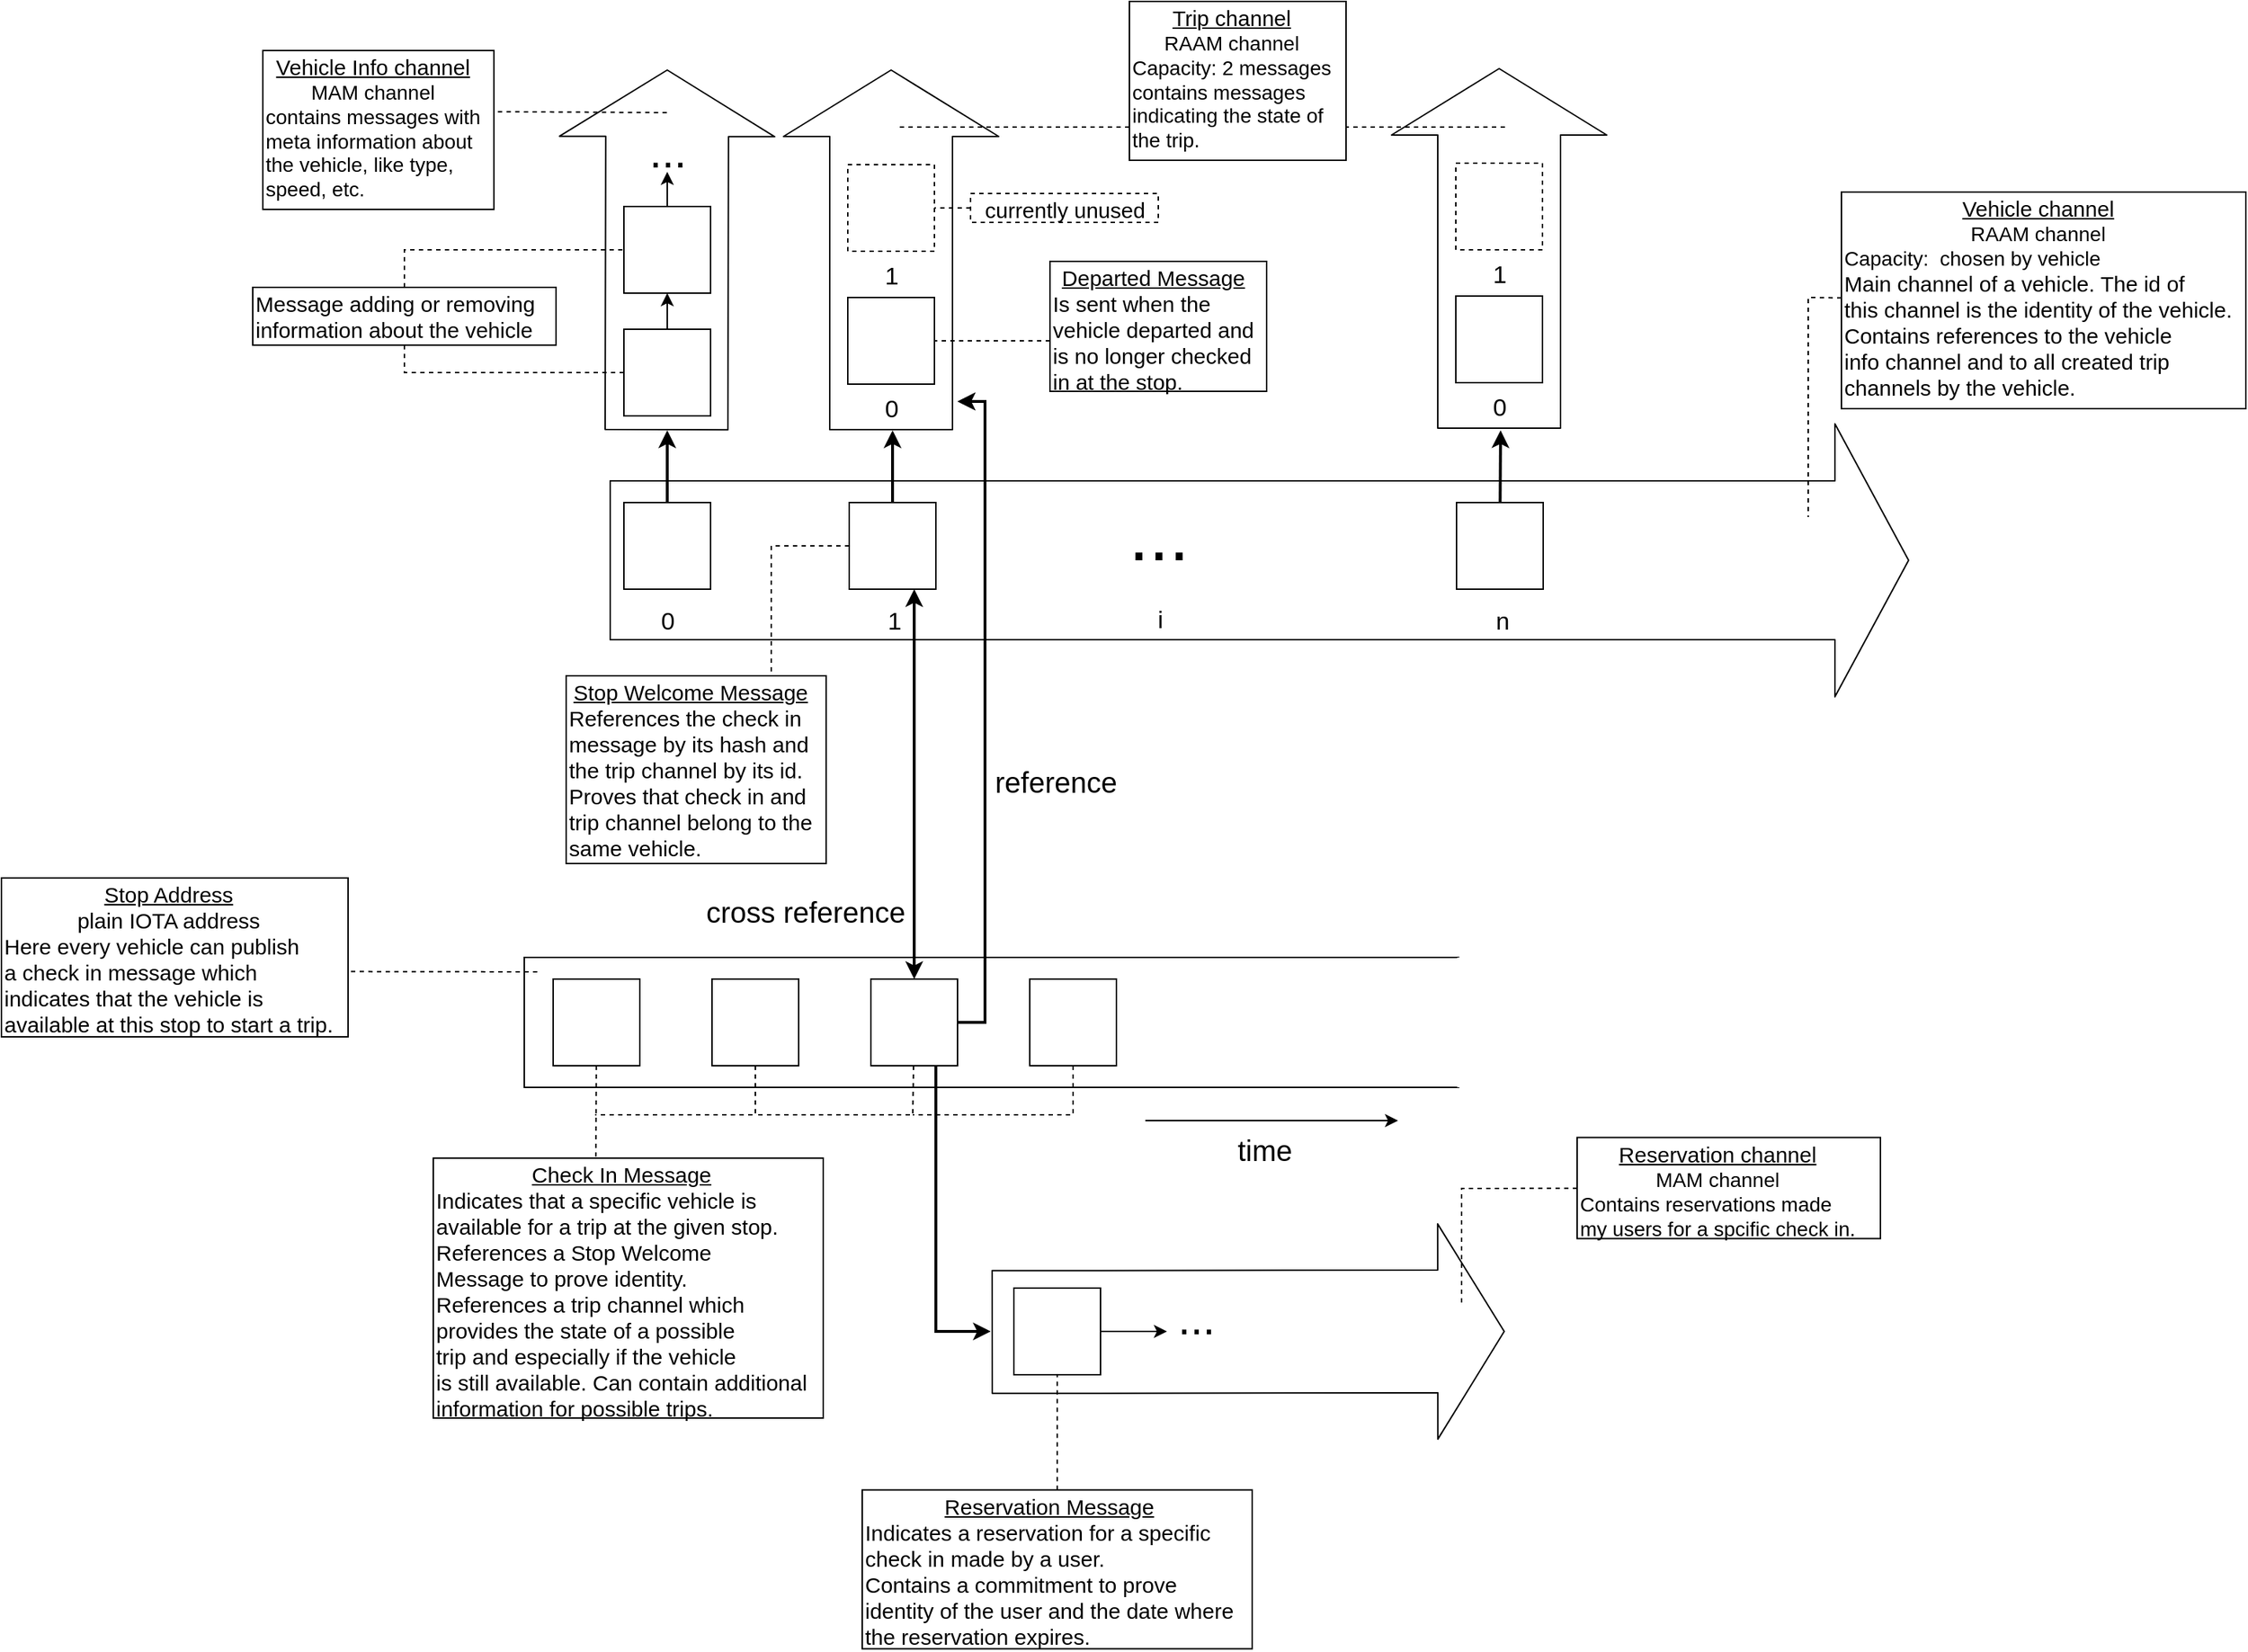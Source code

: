 <mxfile version="10.6.5" type="device"><diagram id="wbTHGuvPaR1T4WisLi-d" name="Page-1"><mxGraphModel dx="1443" dy="793" grid="1" gridSize="10" guides="1" tooltips="1" connect="1" arrows="1" fold="1" page="1" pageScale="1" pageWidth="1654" pageHeight="1169" math="0" shadow="0"><root><mxCell id="0"/><mxCell id="1" parent="0"/><mxCell id="brnXH6bMuVImygB_wBJN-1" value="" style="shape=flexArrow;endArrow=classic;html=1;endWidth=78;endSize=16.67;width=110;fillColor=#ffffff;" edge="1" parent="1"><mxGeometry width="50" height="50" relative="1" as="geometry"><mxPoint x="440" y="400" as="sourcePoint"/><mxPoint x="1340" y="400" as="targetPoint"/></mxGeometry></mxCell><mxCell id="brnXH6bMuVImygB_wBJN-2" value="" style="whiteSpace=wrap;html=1;aspect=fixed;" vertex="1" parent="1"><mxGeometry x="450" y="360" width="60" height="60" as="geometry"/></mxCell><mxCell id="brnXH6bMuVImygB_wBJN-3" value="0" style="text;html=1;resizable=0;points=[];autosize=1;align=center;verticalAlign=top;spacingTop=-4;fontSize=17;" vertex="1" parent="1"><mxGeometry x="470" y="430" width="20" height="20" as="geometry"/></mxCell><mxCell id="brnXH6bMuVImygB_wBJN-4" value="" style="shape=flexArrow;endArrow=classic;html=1;endWidth=63;endSize=15;width=85;fillColor=#ffffff;" edge="1" parent="1"><mxGeometry width="50" height="50" relative="1" as="geometry"><mxPoint x="479.5" y="310" as="sourcePoint"/><mxPoint x="480" y="60" as="targetPoint"/></mxGeometry></mxCell><mxCell id="brnXH6bMuVImygB_wBJN-12" style="edgeStyle=orthogonalEdgeStyle;rounded=0;orthogonalLoop=1;jettySize=auto;html=1;fillColor=#ffffff;fontSize=17;" edge="1" parent="1" source="brnXH6bMuVImygB_wBJN-5" target="brnXH6bMuVImygB_wBJN-10"><mxGeometry relative="1" as="geometry"/></mxCell><mxCell id="brnXH6bMuVImygB_wBJN-5" value="" style="whiteSpace=wrap;html=1;aspect=fixed;" vertex="1" parent="1"><mxGeometry x="450" y="240" width="60" height="60" as="geometry"/></mxCell><mxCell id="brnXH6bMuVImygB_wBJN-14" style="edgeStyle=orthogonalEdgeStyle;rounded=0;orthogonalLoop=1;jettySize=auto;html=1;entryX=0.5;entryY=1.1;entryDx=0;entryDy=0;entryPerimeter=0;fillColor=#ffffff;fontSize=31;" edge="1" parent="1" source="brnXH6bMuVImygB_wBJN-10" target="brnXH6bMuVImygB_wBJN-13"><mxGeometry relative="1" as="geometry"/></mxCell><mxCell id="brnXH6bMuVImygB_wBJN-10" value="" style="whiteSpace=wrap;html=1;aspect=fixed;" vertex="1" parent="1"><mxGeometry x="450" y="155" width="60" height="60" as="geometry"/></mxCell><mxCell id="brnXH6bMuVImygB_wBJN-13" value="&lt;div style=&quot;font-size: 31px;&quot; align=&quot;center&quot;&gt;...&lt;/div&gt;" style="text;html=1;resizable=0;points=[];autosize=1;align=center;verticalAlign=middle;spacingTop=-4;fontSize=31;" vertex="1" parent="1"><mxGeometry x="465" y="109" width="30" height="20" as="geometry"/></mxCell><mxCell id="brnXH6bMuVImygB_wBJN-15" value="" style="whiteSpace=wrap;html=1;aspect=fixed;" vertex="1" parent="1"><mxGeometry x="606" y="360" width="60" height="60" as="geometry"/></mxCell><mxCell id="brnXH6bMuVImygB_wBJN-16" value="1" style="text;html=1;resizable=0;points=[];autosize=1;align=center;verticalAlign=top;spacingTop=-4;fontSize=17;" vertex="1" parent="1"><mxGeometry x="627" y="430" width="20" height="20" as="geometry"/></mxCell><mxCell id="brnXH6bMuVImygB_wBJN-17" value="" style="shape=flexArrow;endArrow=classic;html=1;endWidth=63;endSize=15;width=85;fillColor=#ffffff;" edge="1" parent="1"><mxGeometry width="50" height="50" relative="1" as="geometry"><mxPoint x="635" y="310" as="sourcePoint"/><mxPoint x="635" y="60" as="targetPoint"/></mxGeometry></mxCell><mxCell id="brnXH6bMuVImygB_wBJN-18" value="" style="whiteSpace=wrap;html=1;aspect=fixed;" vertex="1" parent="1"><mxGeometry x="605" y="218" width="60" height="60" as="geometry"/></mxCell><mxCell id="brnXH6bMuVImygB_wBJN-19" value="" style="whiteSpace=wrap;html=1;aspect=fixed;dashed=1;" vertex="1" parent="1"><mxGeometry x="605" y="126" width="60" height="60" as="geometry"/></mxCell><mxCell id="brnXH6bMuVImygB_wBJN-20" value="0" style="text;html=1;resizable=0;points=[];autosize=1;align=center;verticalAlign=top;spacingTop=-4;fontSize=17;" vertex="1" parent="1"><mxGeometry x="625" y="283" width="20" height="20" as="geometry"/></mxCell><mxCell id="brnXH6bMuVImygB_wBJN-21" value="1" style="text;html=1;resizable=0;points=[];autosize=1;align=center;verticalAlign=top;spacingTop=-4;fontSize=17;" vertex="1" parent="1"><mxGeometry x="625" y="191" width="20" height="20" as="geometry"/></mxCell><mxCell id="brnXH6bMuVImygB_wBJN-23" value="" style="endArrow=classic;html=1;fillColor=#ffffff;fontSize=31;strokeWidth=2;" edge="1" parent="1" source="brnXH6bMuVImygB_wBJN-2"><mxGeometry width="50" height="50" relative="1" as="geometry"><mxPoint x="330" y="440" as="sourcePoint"/><mxPoint x="480" y="310" as="targetPoint"/></mxGeometry></mxCell><mxCell id="brnXH6bMuVImygB_wBJN-24" value="" style="endArrow=classic;html=1;fillColor=#ffffff;fontSize=31;strokeWidth=2;" edge="1" parent="1" source="brnXH6bMuVImygB_wBJN-15"><mxGeometry width="50" height="50" relative="1" as="geometry"><mxPoint x="490" y="370" as="sourcePoint"/><mxPoint x="636" y="310" as="targetPoint"/></mxGeometry></mxCell><mxCell id="brnXH6bMuVImygB_wBJN-25" value="" style="endArrow=none;dashed=1;html=1;strokeWidth=1;fillColor=#ffffff;fontSize=31;rounded=0;" edge="1" parent="1" source="brnXH6bMuVImygB_wBJN-26" target="brnXH6bMuVImygB_wBJN-10"><mxGeometry width="50" height="50" relative="1" as="geometry"><mxPoint x="300" y="270" as="sourcePoint"/><mxPoint x="330" y="190" as="targetPoint"/><Array as="points"><mxPoint x="298" y="185"/></Array></mxGeometry></mxCell><mxCell id="brnXH6bMuVImygB_wBJN-26" value="Message adding or removing&lt;br style=&quot;font-size: 15px&quot;&gt;&lt;div&gt; information about the vehicle&lt;/div&gt;" style="text;resizable=0;points=[];autosize=1;align=left;verticalAlign=top;spacingTop=-4;fontSize=15;html=1;fillColor=#ffffff;strokeColor=#000000;" vertex="1" parent="1"><mxGeometry x="193" y="211" width="210" height="40" as="geometry"/></mxCell><mxCell id="brnXH6bMuVImygB_wBJN-27" value="" style="endArrow=none;dashed=1;html=1;strokeWidth=1;fillColor=#ffffff;fontSize=31;rounded=0;" edge="1" parent="1" source="brnXH6bMuVImygB_wBJN-26" target="brnXH6bMuVImygB_wBJN-5"><mxGeometry width="50" height="50" relative="1" as="geometry"><mxPoint x="310" y="280" as="sourcePoint"/><mxPoint x="460" y="195" as="targetPoint"/><Array as="points"><mxPoint x="298" y="270"/></Array></mxGeometry></mxCell><mxCell id="brnXH6bMuVImygB_wBJN-28" value="&lt;div align=&quot;center&quot;&gt;&lt;u&gt;Vehicle Info channel&lt;/u&gt;&lt;/div&gt;&lt;div style=&quot;font-size: 14px&quot; align=&quot;center&quot;&gt;&lt;font style=&quot;font-size: 14px&quot;&gt;MAM channel&lt;/font&gt;&lt;/div&gt;&lt;div style=&quot;font-size: 14px&quot;&gt;&lt;font style=&quot;font-size: 14px&quot;&gt;contains messages with&lt;/font&gt;&lt;/div&gt;&lt;div style=&quot;font-size: 14px&quot;&gt;&lt;font style=&quot;font-size: 14px&quot;&gt;meta information about &lt;br&gt;&lt;/font&gt;&lt;/div&gt;&lt;div style=&quot;font-size: 14px&quot;&gt;&lt;font style=&quot;font-size: 14px&quot;&gt;the vehicle, like type,&lt;/font&gt;&lt;/div&gt;&lt;div style=&quot;font-size: 14px&quot;&gt;&lt;font style=&quot;font-size: 14px&quot;&gt;speed, etc.&lt;/font&gt;&lt;br&gt;&lt;/div&gt;" style="text;html=1;resizable=0;points=[];autosize=1;align=left;verticalAlign=top;spacingTop=-4;fontSize=15;fillColor=#ffffff;strokeColor=#000000;" vertex="1" parent="1"><mxGeometry x="200" y="47" width="160" height="110" as="geometry"/></mxCell><mxCell id="brnXH6bMuVImygB_wBJN-29" value="" style="endArrow=none;dashed=1;html=1;strokeWidth=1;fillColor=#ffffff;fontSize=31;rounded=0;exitX=1.017;exitY=0.385;exitDx=0;exitDy=0;exitPerimeter=0;" edge="1" parent="1" source="brnXH6bMuVImygB_wBJN-28"><mxGeometry width="50" height="50" relative="1" as="geometry"><mxPoint x="410" y="50" as="sourcePoint"/><mxPoint x="480" y="90" as="targetPoint"/><Array as="points"/></mxGeometry></mxCell><mxCell id="brnXH6bMuVImygB_wBJN-30" value="&lt;div align=&quot;center&quot;&gt;&lt;u&gt;Trip channel&lt;/u&gt;&lt;/div&gt;&lt;div style=&quot;font-size: 14px&quot; align=&quot;center&quot;&gt;&lt;font style=&quot;font-size: 14px&quot;&gt;RAAM channel&lt;/font&gt;&lt;/div&gt;&lt;div style=&quot;font-size: 14px&quot; align=&quot;left&quot;&gt;&lt;font style=&quot;font-size: 14px&quot;&gt;Capacity: 2 messages&lt;br&gt;&lt;/font&gt;&lt;/div&gt;&lt;div style=&quot;font-size: 14px&quot;&gt;&lt;font style=&quot;font-size: 14px&quot;&gt;contains messages&lt;/font&gt;&lt;/div&gt;&lt;div style=&quot;font-size: 14px&quot;&gt;&lt;font style=&quot;font-size: 14px&quot;&gt;indicating the state of&lt;/font&gt;&lt;/div&gt;&lt;div style=&quot;font-size: 14px&quot;&gt;&lt;font style=&quot;font-size: 14px&quot;&gt;the trip.&lt;br&gt;&lt;/font&gt;&lt;/div&gt;" style="text;html=1;resizable=0;points=[];autosize=1;align=left;verticalAlign=top;spacingTop=-4;fontSize=15;fillColor=#ffffff;strokeColor=#000000;" vertex="1" parent="1"><mxGeometry x="800" y="13" width="150" height="110" as="geometry"/></mxCell><mxCell id="brnXH6bMuVImygB_wBJN-31" value="" style="endArrow=none;dashed=1;html=1;strokeWidth=1;fillColor=#ffffff;fontSize=31;rounded=0;exitX=0;exitY=0.791;exitDx=0;exitDy=0;exitPerimeter=0;" edge="1" parent="1" source="brnXH6bMuVImygB_wBJN-30"><mxGeometry width="50" height="50" relative="1" as="geometry"><mxPoint x="372.333" y="99.667" as="sourcePoint"/><mxPoint x="640" y="100" as="targetPoint"/><Array as="points"/></mxGeometry></mxCell><mxCell id="brnXH6bMuVImygB_wBJN-32" value="" style="endArrow=none;dashed=1;html=1;strokeWidth=1;fillColor=#ffffff;fontSize=31;rounded=0;entryX=1;entryY=0.5;entryDx=0;entryDy=0;" edge="1" parent="1" source="brnXH6bMuVImygB_wBJN-33" target="brnXH6bMuVImygB_wBJN-19"><mxGeometry width="50" height="50" relative="1" as="geometry"><mxPoint x="740" y="140" as="sourcePoint"/><mxPoint x="650" y="110" as="targetPoint"/><Array as="points"/></mxGeometry></mxCell><mxCell id="brnXH6bMuVImygB_wBJN-33" value="currently unused" style="text;html=1;resizable=0;points=[];autosize=1;align=center;verticalAlign=top;spacingTop=-4;fontSize=15;fillColor=#ffffff;strokeColor=#000000;dashed=1;" vertex="1" parent="1"><mxGeometry x="690" y="146" width="130" height="20" as="geometry"/></mxCell><mxCell id="brnXH6bMuVImygB_wBJN-35" value="&lt;div align=&quot;center&quot;&gt;&lt;u&gt;Departed Message&lt;/u&gt;&lt;br&gt;&lt;/div&gt;&lt;div&gt;Is sent when the&lt;br&gt;&lt;/div&gt;&lt;div&gt;vehicle departed and&lt;/div&gt;&lt;div&gt;is no longer checked&lt;/div&gt;&lt;div&gt;in at the stop.&lt;br&gt;&lt;/div&gt;" style="text;html=1;resizable=0;points=[];autosize=1;align=left;verticalAlign=top;spacingTop=-4;fontSize=15;fillColor=#ffffff;strokeColor=#000000;" vertex="1" parent="1"><mxGeometry x="745" y="193" width="150" height="90" as="geometry"/></mxCell><mxCell id="brnXH6bMuVImygB_wBJN-37" value="" style="endArrow=none;dashed=1;html=1;strokeWidth=1;fillColor=#ffffff;fontSize=31;rounded=0;entryX=1;entryY=0.5;entryDx=0;entryDy=0;" edge="1" parent="1" target="brnXH6bMuVImygB_wBJN-18"><mxGeometry width="50" height="50" relative="1" as="geometry"><mxPoint x="745" y="248" as="sourcePoint"/><mxPoint x="650" y="110" as="targetPoint"/><Array as="points"/></mxGeometry></mxCell><mxCell id="brnXH6bMuVImygB_wBJN-38" value="&lt;div align=&quot;center&quot;&gt;&lt;u&gt;Stop Welcome Message&lt;/u&gt;&lt;br&gt;&lt;/div&gt;&lt;div&gt;References the check in&lt;/div&gt;&lt;div&gt;message by its hash and&lt;/div&gt;&lt;div&gt;the trip channel by its id.&lt;/div&gt;&lt;div&gt;Proves that check in and&lt;/div&gt;&lt;div&gt;trip channel belong to the&lt;/div&gt;&lt;div&gt;same vehicle.&lt;br&gt;&lt;/div&gt;" style="text;html=1;resizable=0;points=[];autosize=1;align=left;verticalAlign=top;spacingTop=-4;fontSize=15;fillColor=#ffffff;strokeColor=#000000;" vertex="1" parent="1"><mxGeometry x="410" y="480" width="180" height="130" as="geometry"/></mxCell><mxCell id="brnXH6bMuVImygB_wBJN-39" value="" style="endArrow=none;dashed=1;html=1;strokeWidth=1;fillColor=#ffffff;fontSize=31;rounded=0;" edge="1" parent="1" source="brnXH6bMuVImygB_wBJN-15"><mxGeometry width="50" height="50" relative="1" as="geometry"><mxPoint x="755" y="258" as="sourcePoint"/><mxPoint x="552" y="477" as="targetPoint"/><Array as="points"><mxPoint x="552" y="390"/></Array></mxGeometry></mxCell><mxCell id="brnXH6bMuVImygB_wBJN-40" value="" style="shape=flexArrow;endArrow=classic;html=1;endWidth=63;endSize=15;width=85;fillColor=#ffffff;" edge="1" parent="1"><mxGeometry width="50" height="50" relative="1" as="geometry"><mxPoint x="1056.0" y="309" as="sourcePoint"/><mxPoint x="1056.0" y="59" as="targetPoint"/></mxGeometry></mxCell><mxCell id="brnXH6bMuVImygB_wBJN-41" value="" style="whiteSpace=wrap;html=1;aspect=fixed;" vertex="1" parent="1"><mxGeometry x="1026" y="217" width="60" height="60" as="geometry"/></mxCell><mxCell id="brnXH6bMuVImygB_wBJN-42" value="" style="whiteSpace=wrap;html=1;aspect=fixed;dashed=1;" vertex="1" parent="1"><mxGeometry x="1026" y="125" width="60" height="60" as="geometry"/></mxCell><mxCell id="brnXH6bMuVImygB_wBJN-43" value="0" style="text;html=1;resizable=0;points=[];autosize=1;align=center;verticalAlign=top;spacingTop=-4;fontSize=17;" vertex="1" parent="1"><mxGeometry x="1046" y="282" width="20" height="20" as="geometry"/></mxCell><mxCell id="brnXH6bMuVImygB_wBJN-44" value="1" style="text;html=1;resizable=0;points=[];autosize=1;align=center;verticalAlign=top;spacingTop=-4;fontSize=17;" vertex="1" parent="1"><mxGeometry x="1046" y="190" width="20" height="20" as="geometry"/></mxCell><mxCell id="brnXH6bMuVImygB_wBJN-45" value="" style="endArrow=none;dashed=1;html=1;strokeWidth=1;fillColor=#ffffff;fontSize=31;rounded=0;" edge="1" parent="1"><mxGeometry width="50" height="50" relative="1" as="geometry"><mxPoint x="1060" y="100" as="sourcePoint"/><mxPoint x="950" y="100" as="targetPoint"/><Array as="points"/></mxGeometry></mxCell><mxCell id="brnXH6bMuVImygB_wBJN-46" value="&lt;div style=&quot;font-size: 50px;&quot; align=&quot;center&quot;&gt;...&lt;/div&gt;" style="text;html=1;resizable=0;points=[];autosize=1;align=center;verticalAlign=middle;spacingTop=-4;fontSize=50;" vertex="1" parent="1"><mxGeometry x="805" y="374" width="30" height="20" as="geometry"/></mxCell><mxCell id="brnXH6bMuVImygB_wBJN-48" value="i" style="text;html=1;resizable=0;points=[];autosize=1;align=center;verticalAlign=top;spacingTop=-4;fontSize=17;" vertex="1" parent="1"><mxGeometry x="811" y="429" width="20" height="20" as="geometry"/></mxCell><mxCell id="brnXH6bMuVImygB_wBJN-49" value="" style="whiteSpace=wrap;html=1;aspect=fixed;" vertex="1" parent="1"><mxGeometry x="1026.5" y="360" width="60" height="60" as="geometry"/></mxCell><mxCell id="brnXH6bMuVImygB_wBJN-50" value="n" style="text;html=1;resizable=0;points=[];autosize=1;align=center;verticalAlign=top;spacingTop=-4;fontSize=17;" vertex="1" parent="1"><mxGeometry x="1047.5" y="430" width="20" height="20" as="geometry"/></mxCell><mxCell id="brnXH6bMuVImygB_wBJN-51" value="" style="endArrow=classic;html=1;fillColor=#ffffff;fontSize=31;strokeWidth=2;" edge="1" parent="1" source="brnXH6bMuVImygB_wBJN-49"><mxGeometry width="50" height="50" relative="1" as="geometry"><mxPoint x="646" y="370.0" as="sourcePoint"/><mxPoint x="1057" y="310" as="targetPoint"/></mxGeometry></mxCell><mxCell id="brnXH6bMuVImygB_wBJN-52" value="&lt;div align=&quot;center&quot;&gt;&lt;u&gt;Vehicle channel&lt;/u&gt;&lt;/div&gt;&lt;div style=&quot;font-size: 14px&quot; align=&quot;center&quot;&gt;&lt;font style=&quot;font-size: 14px&quot;&gt;RAAM channel&lt;/font&gt;&lt;/div&gt;&lt;div style=&quot;font-size: 14px&quot; align=&quot;left&quot;&gt;&lt;font style=&quot;font-size: 14px&quot;&gt;Capacity:&amp;nbsp; chosen by vehicle&lt;br&gt;&lt;/font&gt;&lt;/div&gt;&lt;div&gt;Main channel of a vehicle. The id of&lt;/div&gt;&lt;div&gt;this channel is the identity of the vehicle.&lt;br&gt;&lt;/div&gt;&lt;div&gt;Contains references to the vehicle&lt;/div&gt;&lt;div&gt;info channel and to all created trip&lt;/div&gt;&lt;div&gt;channels by the vehicle.&lt;br&gt;&lt;/div&gt;" style="text;html=1;resizable=0;points=[];autosize=1;align=left;verticalAlign=top;spacingTop=-4;fontSize=15;fillColor=#ffffff;strokeColor=#000000;" vertex="1" parent="1"><mxGeometry x="1293" y="145" width="280" height="150" as="geometry"/></mxCell><mxCell id="brnXH6bMuVImygB_wBJN-53" value="" style="endArrow=none;dashed=1;html=1;strokeWidth=1;fillColor=#ffffff;fontSize=31;rounded=0;" edge="1" parent="1" source="brnXH6bMuVImygB_wBJN-52"><mxGeometry width="50" height="50" relative="1" as="geometry"><mxPoint x="1070" y="110" as="sourcePoint"/><mxPoint x="1270" y="370" as="targetPoint"/><Array as="points"><mxPoint x="1270" y="218"/></Array></mxGeometry></mxCell><mxCell id="brnXH6bMuVImygB_wBJN-56" value="" style="rounded=0;whiteSpace=wrap;html=1;strokeColor=#000000;fillColor=#ffffff;fontSize=50;align=center;" vertex="1" parent="1"><mxGeometry x="381" y="675" width="647" height="90" as="geometry"/></mxCell><mxCell id="brnXH6bMuVImygB_wBJN-57" value="" style="endArrow=classic;html=1;strokeWidth=1;fillColor=#ffffff;fontSize=50;" edge="1" parent="1"><mxGeometry width="50" height="50" relative="1" as="geometry"><mxPoint x="811" y="788" as="sourcePoint"/><mxPoint x="986" y="788" as="targetPoint"/></mxGeometry></mxCell><mxCell id="brnXH6bMuVImygB_wBJN-58" value="&lt;div align=&quot;center&quot;&gt;&lt;font style=&quot;font-size: 20px&quot;&gt;time&lt;/font&gt;&lt;/div&gt;" style="text;html=1;resizable=0;points=[];autosize=1;align=left;verticalAlign=middle;spacingTop=-4;fontSize=50;" vertex="1" parent="1"><mxGeometry x="872.5" y="765" width="50" height="70" as="geometry"/></mxCell><mxCell id="brnXH6bMuVImygB_wBJN-59" value="" style="whiteSpace=wrap;html=1;aspect=fixed;" vertex="1" parent="1"><mxGeometry x="731" y="690" width="60" height="60" as="geometry"/></mxCell><mxCell id="brnXH6bMuVImygB_wBJN-60" value="" style="whiteSpace=wrap;html=1;aspect=fixed;" vertex="1" parent="1"><mxGeometry x="511" y="690" width="60" height="60" as="geometry"/></mxCell><mxCell id="brnXH6bMuVImygB_wBJN-61" value="" style="whiteSpace=wrap;html=1;aspect=fixed;" vertex="1" parent="1"><mxGeometry x="621" y="690" width="60" height="60" as="geometry"/></mxCell><mxCell id="brnXH6bMuVImygB_wBJN-62" value="" style="whiteSpace=wrap;html=1;aspect=fixed;" vertex="1" parent="1"><mxGeometry x="401" y="690" width="60" height="60" as="geometry"/></mxCell><mxCell id="brnXH6bMuVImygB_wBJN-63" value="" style="endArrow=classic;startArrow=classic;html=1;strokeWidth=2;fillColor=#ffffff;fontSize=50;entryX=0.75;entryY=1;entryDx=0;entryDy=0;" edge="1" parent="1" source="brnXH6bMuVImygB_wBJN-61" target="brnXH6bMuVImygB_wBJN-15"><mxGeometry width="50" height="50" relative="1" as="geometry"><mxPoint x="670" y="650" as="sourcePoint"/><mxPoint x="720" y="570" as="targetPoint"/></mxGeometry></mxCell><mxCell id="brnXH6bMuVImygB_wBJN-66" value="&lt;font style=&quot;font-size: 20px&quot;&gt;cross reference&lt;/font&gt;" style="text;html=1;resizable=0;points=[];autosize=1;align=left;verticalAlign=middle;spacingTop=-4;fontSize=50;" vertex="1" parent="1"><mxGeometry x="505" y="600" width="150" height="70" as="geometry"/></mxCell><mxCell id="brnXH6bMuVImygB_wBJN-68" value="" style="endArrow=none;html=1;strokeWidth=2;fillColor=#ffffff;fontSize=50;strokeColor=#FFFFFF;" edge="1" parent="1"><mxGeometry width="50" height="50" relative="1" as="geometry"><mxPoint x="1028" y="765" as="sourcePoint"/><mxPoint x="1028" y="675" as="targetPoint"/></mxGeometry></mxCell><mxCell id="brnXH6bMuVImygB_wBJN-69" value="&lt;div align=&quot;center&quot;&gt;&lt;u&gt;Stop Address&lt;/u&gt;&lt;br&gt;&lt;/div&gt;&lt;div align=&quot;center&quot;&gt;plain IOTA address&lt;/div&gt;&lt;div&gt;Here every vehicle can publish&lt;/div&gt;&lt;div&gt;a check in message which&lt;/div&gt;&lt;div&gt;indicates that the vehicle is&lt;/div&gt;&lt;div&gt;available at this stop to start a trip.&lt;br&gt;&lt;/div&gt;" style="text;html=1;resizable=0;points=[];autosize=1;align=left;verticalAlign=top;spacingTop=-4;fontSize=15;fillColor=#ffffff;strokeColor=#000000;" vertex="1" parent="1"><mxGeometry x="19" y="620" width="240" height="110" as="geometry"/></mxCell><mxCell id="brnXH6bMuVImygB_wBJN-70" value="" style="endArrow=none;dashed=1;html=1;strokeWidth=1;fillColor=#ffffff;fontSize=31;rounded=0;entryX=1.001;entryY=0.589;entryDx=0;entryDy=0;entryPerimeter=0;" edge="1" parent="1" target="brnXH6bMuVImygB_wBJN-69"><mxGeometry width="50" height="50" relative="1" as="geometry"><mxPoint x="390" y="685" as="sourcePoint"/><mxPoint x="270" y="694" as="targetPoint"/><Array as="points"/></mxGeometry></mxCell><mxCell id="brnXH6bMuVImygB_wBJN-71" value="&lt;div align=&quot;center&quot;&gt;&lt;u&gt;Check In Message&lt;/u&gt;&lt;br&gt;&lt;/div&gt;&lt;div&gt;Indicates that a specific vehicle is &lt;br&gt;&lt;/div&gt;&lt;div&gt;available for a trip at the given stop.&lt;/div&gt;&lt;div&gt;References a Stop Welcome&lt;/div&gt;&lt;div&gt;Message to prove identity.&lt;/div&gt;&lt;div&gt;References a trip channel which&lt;/div&gt;&lt;div&gt;provides the state of a possible&lt;/div&gt;&lt;div&gt;trip and especially if the vehicle&lt;/div&gt;&lt;div&gt;is still available. Can contain additional&lt;/div&gt;&lt;div&gt;information for possible trips.&lt;br&gt;&lt;/div&gt;" style="text;html=1;resizable=0;points=[];autosize=1;align=left;verticalAlign=top;spacingTop=-4;fontSize=15;fillColor=#ffffff;strokeColor=#000000;" vertex="1" parent="1"><mxGeometry x="318" y="814" width="270" height="180" as="geometry"/></mxCell><mxCell id="brnXH6bMuVImygB_wBJN-72" value="" style="endArrow=classic;html=1;strokeColor=#000000;strokeWidth=2;fillColor=#ffffff;fontSize=50;rounded=0;" edge="1" parent="1"><mxGeometry width="50" height="50" relative="1" as="geometry"><mxPoint x="700" y="705" as="sourcePoint"/><mxPoint x="681" y="290" as="targetPoint"/><Array as="points"><mxPoint x="700" y="705"/><mxPoint x="700" y="290"/></Array></mxGeometry></mxCell><mxCell id="brnXH6bMuVImygB_wBJN-73" value="&lt;font style=&quot;font-size: 20px&quot;&gt;reference&lt;/font&gt;" style="text;html=1;resizable=0;points=[];autosize=1;align=left;verticalAlign=middle;spacingTop=-4;fontSize=50;" vertex="1" parent="1"><mxGeometry x="704.5" y="510" width="100" height="70" as="geometry"/></mxCell><mxCell id="brnXH6bMuVImygB_wBJN-74" value="" style="endArrow=none;dashed=1;html=1;strokeWidth=1;fillColor=#ffffff;fontSize=31;rounded=0;entryX=0.417;entryY=-0.006;entryDx=0;entryDy=0;entryPerimeter=0;" edge="1" parent="1" source="brnXH6bMuVImygB_wBJN-62" target="brnXH6bMuVImygB_wBJN-71"><mxGeometry width="50" height="50" relative="1" as="geometry"><mxPoint x="400" y="695" as="sourcePoint"/><mxPoint x="431" y="804" as="targetPoint"/><Array as="points"/></mxGeometry></mxCell><mxCell id="brnXH6bMuVImygB_wBJN-76" value="" style="endArrow=none;dashed=1;html=1;strokeWidth=1;fillColor=#ffffff;fontSize=31;rounded=0;" edge="1" parent="1" source="brnXH6bMuVImygB_wBJN-60"><mxGeometry width="50" height="50" relative="1" as="geometry"><mxPoint x="441" y="760" as="sourcePoint"/><mxPoint x="430" y="784" as="targetPoint"/><Array as="points"><mxPoint x="541" y="784"/></Array></mxGeometry></mxCell><mxCell id="brnXH6bMuVImygB_wBJN-77" value="" style="endArrow=none;dashed=1;html=1;strokeWidth=1;fillColor=#ffffff;fontSize=31;rounded=0;" edge="1" parent="1" source="brnXH6bMuVImygB_wBJN-61"><mxGeometry width="50" height="50" relative="1" as="geometry"><mxPoint x="661.5" y="754" as="sourcePoint"/><mxPoint x="540" y="784" as="targetPoint"/><Array as="points"><mxPoint x="650" y="784"/></Array></mxGeometry></mxCell><mxCell id="brnXH6bMuVImygB_wBJN-78" value="" style="endArrow=none;dashed=1;html=1;strokeWidth=1;fillColor=#ffffff;fontSize=31;rounded=0;" edge="1" parent="1" source="brnXH6bMuVImygB_wBJN-59"><mxGeometry width="50" height="50" relative="1" as="geometry"><mxPoint x="660.531" y="760" as="sourcePoint"/><mxPoint x="650" y="784" as="targetPoint"/><Array as="points"><mxPoint x="761" y="784"/></Array></mxGeometry></mxCell><mxCell id="brnXH6bMuVImygB_wBJN-79" value="" style="shape=flexArrow;endArrow=classic;html=1;endWidth=63;endSize=15;width=85;fillColor=#ffffff;" edge="1" parent="1"><mxGeometry width="50" height="50" relative="1" as="geometry"><mxPoint x="704.5" y="934.412" as="sourcePoint"/><mxPoint x="1060" y="934" as="targetPoint"/></mxGeometry></mxCell><mxCell id="brnXH6bMuVImygB_wBJN-80" value="" style="whiteSpace=wrap;html=1;aspect=fixed;" vertex="1" parent="1"><mxGeometry x="720" y="904" width="60" height="60" as="geometry"/></mxCell><mxCell id="brnXH6bMuVImygB_wBJN-81" value="&lt;div style=&quot;font-size: 31px;&quot; align=&quot;center&quot;&gt;...&lt;/div&gt;" style="text;html=1;resizable=0;points=[];autosize=1;align=center;verticalAlign=middle;spacingTop=-4;fontSize=31;" vertex="1" parent="1"><mxGeometry x="831" y="917" width="30" height="20" as="geometry"/></mxCell><mxCell id="brnXH6bMuVImygB_wBJN-86" value="" style="endArrow=classic;html=1;strokeColor=#000000;strokeWidth=2;fillColor=#ffffff;fontSize=50;exitX=0.75;exitY=1;exitDx=0;exitDy=0;rounded=0;" edge="1" parent="1" source="brnXH6bMuVImygB_wBJN-61"><mxGeometry width="50" height="50" relative="1" as="geometry"><mxPoint x="620" y="1004" as="sourcePoint"/><mxPoint x="704" y="934" as="targetPoint"/><Array as="points"><mxPoint x="666" y="934"/></Array></mxGeometry></mxCell><mxCell id="brnXH6bMuVImygB_wBJN-87" value="&lt;div align=&quot;center&quot;&gt;&lt;u&gt;Reservation channel&lt;/u&gt;&lt;/div&gt;&lt;div style=&quot;font-size: 14px&quot; align=&quot;center&quot;&gt;&lt;font style=&quot;font-size: 14px&quot;&gt;MAM channel&lt;/font&gt;&lt;/div&gt;&lt;div style=&quot;font-size: 14px&quot;&gt;&lt;font style=&quot;font-size: 14px&quot;&gt;Contains reservations made&lt;/font&gt;&lt;/div&gt;&lt;div style=&quot;font-size: 14px&quot;&gt;&lt;font style=&quot;font-size: 14px&quot;&gt;my users for a spcific check in.&lt;br&gt;&lt;/font&gt;&lt;/div&gt;" style="text;html=1;resizable=0;points=[];autosize=1;align=left;verticalAlign=top;spacingTop=-4;fontSize=15;fillColor=#ffffff;strokeColor=#000000;" vertex="1" parent="1"><mxGeometry x="1110" y="799.714" width="210" height="70" as="geometry"/></mxCell><mxCell id="brnXH6bMuVImygB_wBJN-88" value="" style="endArrow=none;dashed=1;html=1;strokeColor=#000000;strokeWidth=1;fillColor=#ffffff;fontSize=50;rounded=0;" edge="1" parent="1" target="brnXH6bMuVImygB_wBJN-87"><mxGeometry width="50" height="50" relative="1" as="geometry"><mxPoint x="1030" y="914" as="sourcePoint"/><mxPoint x="980" y="794" as="targetPoint"/><Array as="points"><mxPoint x="1030" y="835"/></Array></mxGeometry></mxCell><mxCell id="brnXH6bMuVImygB_wBJN-90" value="" style="endArrow=classic;html=1;strokeColor=#000000;strokeWidth=1;fillColor=#ffffff;fontSize=50;" edge="1" parent="1" source="brnXH6bMuVImygB_wBJN-80"><mxGeometry width="50" height="50" relative="1" as="geometry"><mxPoint x="780" y="1044" as="sourcePoint"/><mxPoint x="826" y="934" as="targetPoint"/></mxGeometry></mxCell><mxCell id="brnXH6bMuVImygB_wBJN-91" value="&lt;div align=&quot;center&quot;&gt;&lt;u&gt;Reservation Message&lt;/u&gt;&lt;br&gt;&lt;/div&gt;&lt;div&gt;Indicates a reservation for a specific&lt;/div&gt;&lt;div&gt;check in made by a user.&lt;/div&gt;&lt;div&gt;Contains a commitment to prove&lt;/div&gt;&lt;div&gt;identity of the user and the date where&lt;/div&gt;&lt;div&gt;the reservation expires.&lt;br&gt;&lt;/div&gt;" style="text;html=1;resizable=0;points=[];autosize=1;align=left;verticalAlign=top;spacingTop=-4;fontSize=15;fillColor=#ffffff;strokeColor=#000000;" vertex="1" parent="1"><mxGeometry x="615" y="1043.776" width="270" height="110" as="geometry"/></mxCell><mxCell id="brnXH6bMuVImygB_wBJN-92" value="" style="endArrow=none;dashed=1;html=1;strokeColor=#000000;strokeWidth=1;fillColor=#ffffff;fontSize=50;" edge="1" parent="1" source="brnXH6bMuVImygB_wBJN-91" target="brnXH6bMuVImygB_wBJN-80"><mxGeometry width="50" height="50" relative="1" as="geometry"><mxPoint x="760" y="1034" as="sourcePoint"/><mxPoint x="810" y="984" as="targetPoint"/></mxGeometry></mxCell><mxCell id="brnXH6bMuVImygB_wBJN-93" value="" style="endArrow=classic;html=1;strokeColor=#000000;strokeWidth=2;fillColor=#ffffff;fontSize=50;exitX=1;exitY=0.5;exitDx=0;exitDy=0;rounded=0;" edge="1" parent="1" source="brnXH6bMuVImygB_wBJN-61"><mxGeometry width="50" height="50" relative="1" as="geometry"><mxPoint x="681.047" y="704.953" as="sourcePoint"/><mxPoint x="681" y="290" as="targetPoint"/><Array as="points"><mxPoint x="700" y="720"/><mxPoint x="700" y="290"/></Array></mxGeometry></mxCell></root></mxGraphModel></diagram></mxfile>